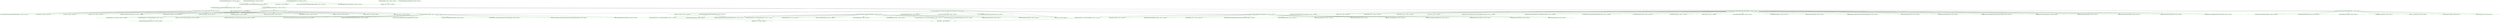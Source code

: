 digraph {
"java.util.ArrayList.<init>().084ba9b73913c7f1774dcc26bc6ad6d7" [shape=box,label="ArrayList.<init>() | calls=8 0 | specs=-1)",color=green,shape=diamond]
"android.os.Bundle.<init>().4723ee7914f78fbfd2408ab6bd75bd8c" [shape=box,label="Bundle.<init>() | calls=1 0 | specs=-1)",color=green,shape=diamond]
"com.karthik.imager.Fragments.DashboardFragment.<init>().61e9336637470f317dbf420950e9ec12" [shape=box,label="DashboardFragment.<init>() | calls=0 1 | specs=-1)",color=green,shape=box]
"com.karthik.imager.Fragments.DetailsFragment.<init>().021456fb09b204b5b6b5f98c26193cea" [shape=box,label="DetailsFragment.<init>() | calls=1 0 | specs=-1)",color=green,shape=diamond]
"com.karthik.imager.DetailsTransition.<init>().394e1c96dadfae9dfe0f4e9ea17df8c9" [shape=box,label="DetailsTransition.<init>() | calls=1 0 | specs=-1)",color=green,shape=diamond]
"android.transition.Fade.<init>().3186aa0d9707858231d77cb21521ace9" [shape=box,label="Fade.<init>() | calls=1 0 | specs=-1)",color=green,shape=diamond]
"android.support.v4.app.Fragment.<init>().82bae5faf3b8f2c9e354d75a5365b792" [shape=box,label="Fragment.<init>() | calls=1 0 | specs=-1)",color=green,shape=diamond]
"android.support.v7.widget.GridLayoutManager$SpanSizeLookup.<init>().177efd7d624ecdd6e04a68b8c5c8daa3" [shape=box,label="GridLayoutManager$SpanSizeLookup.<init>() | calls=9 0 | specs=-1)",color=green,shape=diamond]
"com.google.gson.Gson.<init>().e9e749ca9ffbe3c8b2a014fd9c015ce0" [shape=box,label="Gson.<init>() | calls=6 0 | specs=-1)",color=green,shape=diamond]
"java.lang.Object.<init>().dfab4f0d99f94f824a6db190f40d78c9" [shape=box,label="Object.<init>() | calls=8 0 | specs=-1)",color=green,shape=diamond]
"okhttp3.Request$Builder.<init>().2ad7ca0a95431fe94e9236c2aff1ecd8" [shape=box,label="Request$Builder.<init>() | calls=2 0 | specs=-1)",color=green,shape=diamond]
"com.google.gson.reflect.TypeToken.<init>().1ca07d31f9f0809bff51ccad1105b43e" [shape=box,label="TypeToken.<init>() | calls=2 0 | specs=-1)",color=green,shape=diamond]
"android.support.v7.widget.GridLayoutManager.<init>(android.content.Context,int).e40ba4e13208984b8c30a9de7a94b547" [shape=box,label="GridLayoutManager.<init>(Context,int) | calls=8 0 | specs=-1)",color=green,shape=diamond]
"com.karthik.imager.Fragments.DashboardFragment$1.<init>(com.karthik.imager.Fragments.DashboardFragme.10085a185218676bc01d4c7637ad891a" [shape=box,label="DashboardFragment$1.<init>(DashboardFragment) | calls=2 1 | specs=-1)",color=green,shape=box]
"com.karthik.imager.Fragments.DashboardFragment$2.<init>(com.karthik.imager.Fragments.DashboardFragme.61ae53d000d56093734d95e661812a62" [shape=box,label="DashboardFragment$2.<init>(DashboardFragment) | calls=8 1 | specs=-1)",color=green,shape=box]
"com.karthik.imager.Fragments.DashboardFragment$1$1.<init>(com.karthik.imager.Fragments.DashboardFrag.6119f68eded3befeeeb0143f916a391a" [shape=box,label="DashboardFragment$1$1.<init>(DashboardFragment$1) | calls=1 1 | specs=-1)",color=green,shape=box]
"com.karthik.imager.Fragments.DashboardFragment$1$2.<init>(com.karthik.imager.Fragments.DashboardFrag.e5e1e06eb6ccb2c9a7b3b5e79893d637" [shape=box,label="DashboardFragment$1$2.<init>(DashboardFragment$1) | calls=1 1 | specs=-1)",color=green,shape=box]
"com.karthik.imager.Fragments.DashboardFragment$1$4.<init>(com.karthik.imager.Fragments.DashboardFrag.8bfeabe6a0358dbc6c4efbe53b89cecf" [shape=box,label="DashboardFragment$1$4.<init>(DashboardFragment$1) | calls=1 1 | specs=-1)",color=green,shape=box]
"com.karthik.imager.Fragments.DashboardFragment$1$3.<init>(com.karthik.imager.Fragments.DashboardFrag.bf35f3b296e7417237a293a8c22af1ce" [shape=box,label="DashboardFragment$1$3.<init>(DashboardFragment$1,List) | calls=1 1 | specs=-1)",color=green,shape=box]
"com.karthik.imager.Adapter.<init>(java.util.List,android.content.Context,com.karthik.imager.Recycler.9d13d7fc465d9f1f414888e21ecaebc7" [shape=box,label="Adapter.<init>(List,Context,PhotoClickListner) | calls=8 0 | specs=-1)",color=green,shape=diamond]
"android.os.Handler.<init>(android.os.Looper).0104ab074228917744b3721072dcc236" [shape=box,label="Handler.<init>(Looper) | calls=1 0 | specs=-1)",color=green,shape=diamond]
"com.karthik.imager.APIService.GridItem.<init>(java.lang.String,java.lang.String,java.lang.String,jav.ad02eb6b8676372f9817000481f77b6b" [shape=box,label="GridItem.<init>(String,String,String,String) | calls=8 0 | specs=-1)",color=green,shape=diamond]
"java.lang.String.<init>(byte[],java.lang.String).8caf604f005782c1c28cdc4b00561c29" [shape=box,label="String.<init>(byte[],String) | calls=6 0 | specs=-1)",color=green,shape=diamond]
"com.karthik.imager.Recycler.GridItemDividerDecoration.<init>(java.lang.Class[],android.content.Conte.d64b5f1c528e61537a3df3c4a81d6f04" [shape=box,label="GridItemDividerDecoration.<init>(java.lang.Class[],Context,int,int) | calls=8 0 | specs=-1)",color=green,shape=diamond]
"com.karthik.imager.Fragments.DashboardFragment.access$000(com.karthik.imager.Fragments.DashboardFrag.31c4d19c271a3922772dac6ca3c610a1" [shape=box,label="Context DashboardFragment.access$000(DashboardFragment) | calls=1 0 | specs=-1)",color=green,shape=box]
"com.karthik.imager.Fragments.DashboardFragment.access$100(com.karthik.imager.Fragments.DashboardFrag.225f11b0a45042aa711c4e0d668019bd" [shape=box,label="void DashboardFragment.access$100(DashboardFragment) | calls=3 38 | specs=-1)",color=green,shape=box]
"com.karthik.imager.Fragments.DashboardFragment.access$200(com.karthik.imager.Fragments.DashboardFrag.7dd105c99fe1f1e7069c70225d4ed968" [shape=box,label="Handler DashboardFragment.access$200(DashboardFragment) | calls=2 0 | specs=-1)",color=green,shape=box]
"com.karthik.imager.Fragments.DashboardFragment.access$300(com.karthik.imager.Fragments.DashboardFrag.e5cdf28b00b48c1e95c7d81ae154b261" [shape=box,label="void DashboardFragment.access$300(DashboardFragment,List) | calls=1 14 | specs=-1)",color=green,shape=box]
"java.util.AbstractList.add(java.lang.Object):boolean.ce3e6c9a867dfa80e122e36f380babee" [shape=box,label="boolean AbstractList.add(Object) | calls=8 0 | specs=-1)",color=green,shape=diamond]
"java.util.List.add(java.lang.Object):boolean.1f519c1a96cfab64a2508e720e462124" [shape=box,label="boolean List.add(Object) | calls=8 0 | specs=-1)",color=green,shape=diamond]
"android.support.v7.widget.RecyclerView.addItemDecoration(android.support.v7.widget.RecyclerView$Item.fb61bf0bd85f455d54ec57d20d69f717" [shape=box,label="void RecyclerView.addItemDecoration(RecyclerView$ItemDecoration) | calls=8 0 | specs=-1)",color=green,shape=diamond]
"okhttp3.HttpUrl$Builder.addQueryParameter(java.lang.String,java.lang.String):okhttp3.HttpUrl$Builder.d8126391b22b30dd2a000f95327fbe45" [shape=box,label="HttpUrl$Builder HttpUrl$Builder.addQueryParameter(String,String) | calls=2 0 | specs=-1)",color=green,shape=diamond]
"android.support.v4.app.FragmentTransaction.addSharedElement(android.view.View,java.lang.String):andr.b46015c95539ad348317cdf62438794c" [shape=box,label="FragmentTransaction FragmentTransaction.addSharedElement(View,String) | calls=1 0 | specs=-1)",color=green,shape=diamond]
"android.support.v4.app.FragmentTransaction.addToBackStack(java.lang.String):android.support.v4.app.F.fca12962c8098a874b53f86f08eef264" [shape=box,label="FragmentTransaction FragmentTransaction.addToBackStack(String) | calls=1 0 | specs=-1)",color=green,shape=diamond]
"java.io.InputStream.available():int.721bb539e4958ad2a44ab979c952288b" [shape=box,label="int InputStream.available() | calls=6 0 | specs=-1)",color=green,shape=diamond]
"android.support.v4.app.FragmentManager.beginTransaction():android.support.v4.app.FragmentTransaction.08812e9af686eaf2b1685cb3d48c3ae5" [shape=box,label="FragmentTransaction FragmentManager.beginTransaction() | calls=1 0 | specs=-1)",color=green,shape=diamond]
"butterknife.ButterKnife.bind(java.lang.Object,android.view.View):void.7d61fae7e0c6e0fcf917cea82eab6398" [shape=box,label="void ButterKnife.bind(Object,View) | calls=1 0 | specs=-1)",color=green,shape=diamond]
"okhttp3.Response.body():okhttp3.ResponseBody.a4819b66c35ba70c63418815e19d0f99" [shape=box,label="ResponseBody Response.body() | calls=1 0 | specs=-1)",color=green,shape=diamond]
"okhttp3.HttpUrl$Builder.build():okhttp3.HttpUrl.21be6180aaf36dc0ea2c8d55b1cb6267" [shape=box,label="HttpUrl HttpUrl$Builder.build() | calls=2 0 | specs=-1)",color=green,shape=diamond]
"okhttp3.Request$Builder.build():okhttp3.Request.b4bedd09b919978e3fe5cf679e266df2" [shape=box,label="Request Request$Builder.build() | calls=2 0 | specs=-1)",color=green,shape=diamond]
"okhttp3.ResponseBody.charStream():java.io.Reader.3a313dc76c59d68b18eb825f6f2f853c" [shape=box,label="Reader ResponseBody.charStream() | calls=1 0 | specs=-1)",color=green,shape=diamond]
"java.io.InputStream.close():void.90df012b1368b566ee2dda044e17fccc" [shape=box,label="void InputStream.close() | calls=6 0 | specs=-1)",color=green,shape=diamond]
"okhttp3.ResponseBody.close():void.2cd848622720e62beb78f8cb5399a5cf" [shape=box,label="void ResponseBody.close() | calls=1 0 | specs=-1)",color=green,shape=diamond]
"android.support.v4.app.FragmentTransaction.commit():int.d2c8e903bf272e1294253a55341f178f" [shape=box,label="int FragmentTransaction.commit() | calls=1 0 | specs=-1)",color=green,shape=diamond]
"com.karthik.imager.Fragments.DashboardFragment.convertFiveHunGridItems(java.util.List):void.5d6c73c1a75436da72b5a2835c50e8bf" [shape=box,label="void DashboardFragment.convertFiveHunGridItems(List) | calls=5 25 | specs=-1)",color=green,shape=box]
"com.karthik.imager.Fragments.DashboardFragment.convertUnsplashGridItems(java.util.List):void.06bfed7b9149bcbb965cd036cd8e2105" [shape=box,label="void DashboardFragment.convertUnsplashGridItems(List) | calls=2 13 | specs=-1)",color=green,shape=box]
"okhttp3.Call.enqueue(okhttp3.Callback):void.344e896eb4d58376bb7cf9e1dbe3d6ee" [shape=box,label="void Call.enqueue(Callback) | calls=2 0 | specs=-1)",color=green,shape=diamond]
"com.google.gson.Gson.fromJson(java.io.Reader,java.lang.reflect.Type):java.lang.Object.3352aea004ee919dfce0101b2e746e0e" [shape=box,label="Object Gson.fromJson(Reader,Type) | calls=1 0 | specs=-1)",color=green,shape=diamond]
"com.google.gson.Gson.fromJson(java.lang.String,java.lang.Class):java.lang.Object.6faef0f846e52f2063d2dcf4bb4c26c7" [shape=box,label="Object Gson.fromJson(String,Class) | calls=5 0 | specs=-1)",color=green,shape=diamond]
"java.util.AbstractList.get(int):java.lang.Object.7a3e92c7bb3894920371b1cb88cbf046" [shape=box,label="Object AbstractList.get(int) | calls=1 0 | specs=-1)",color=green,shape=diamond]
"java.util.List.get(int):java.lang.Object.443c15f95e18d3aadc3d478f20fafd92" [shape=box,label="Object List.get(int) | calls=1 0 | specs=-1)",color=green,shape=diamond]
"android.support.v4.app.Fragment.getActivity():android.support.v4.app.FragmentActivity.6ac3f4687b95d4255bfda9cccb6e9be3" [shape=box,label="FragmentActivity Fragment.getActivity() | calls=8 0 | specs=-1)",color=green,shape=diamond]
"android.app.Activity.getApplication():android.app.Application.cef3b86a82df74701bcac5bcfe1c34b5" [shape=box,label="Application Activity.getApplication() | calls=2 0 | specs=-1)",color=green,shape=diamond]
"android.content.ContextWrapper.getAssets():android.content.res.AssetManager.2bbec8f97d256e948a90822ad9485dc0" [shape=box,label="AssetManager ContextWrapper.getAssets() | calls=6 0 | specs=-1)",color=green,shape=diamond]
"com.karthik.imager.Fragments.DashboardFragment.getBestPossibleImage(com.karthik.imager.APIService.Un.37618fd074dc079ae6e2754c20d00b30" [shape=box,label="String DashboardFragment.getBestPossibleImage(Photos) | calls=3 0 | specs=-1)",color=green,shape=box]
"com.karthik.imager.Adapter.getDividedViewHolderClasses():java.lang.Class[].d288131d859269a4ed5ca3e5204cddf4" [shape=box,label="java.lang.Class[] Adapter.getDividedViewHolderClasses() | calls=8 0 | specs=-1)",color=green,shape=diamond]
"com.karthik.imager.Fragments.DashboardFragment.getFivehunService():void.95e14555baf96eca59f9ed49559ecf73" [shape=box,label="void DashboardFragment.getFivehunService() | calls=4 37 | specs=-1)",color=green,shape=box]
"com.karthik.imager.APIService.GridItem.getFullImageUrl():java.lang.String.7439f839e8b439452a24d21cf41c80fa" [shape=box,label="String GridItem.getFullImageUrl() | calls=1 0 | specs=-1)",color=green,shape=diamond]
"com.karthik.imager.APIService.GridItem.getImageUrl():java.lang.String.44654a6d1451106224a2c581db316bb7" [shape=box,label="String GridItem.getImageUrl() | calls=1 0 | specs=-1)",color=green,shape=diamond]
"android.content.Context.getMainLooper():android.os.Looper.5f328ca307c129c181e76c1ab16a8f7e" [shape=box,label="Looper Context.getMainLooper() | calls=1 0 | specs=-1)",color=green,shape=diamond]
"com.karthik.imager.ImagerApp.getOkHttpInstance():okhttp3.OkHttpClient.7b7c112244cf11d1aa30906c22574769" [shape=box,label="OkHttpClient ImagerApp.getOkHttpInstance() | calls=2 0 | specs=-1)",color=green,shape=diamond]
"com.karthik.imager.Fragments.DashboardFragment$2.getSpanSize(int):int.6c8b48e9ba944b864f41c993162855a2" [shape=box,label="int DashboardFragment$2.getSpanSize(int) | calls=0 0 | specs=-1)",color=green,shape=box]
"android.support.v4.app.Fragment.getString(int):java.lang.String.2bec09c6cc569be7d7d2d927c2391539" [shape=box,label="String Fragment.getString(int) | calls=1 0 | specs=-1)",color=green,shape=diamond]
"android.support.v4.app.FragmentActivity.getSupportFragmentManager():android.support.v4.app.FragmentM.a150cf303806debb33e49fe7c1252551" [shape=box,label="FragmentManager FragmentActivity.getSupportFragmentManager() | calls=1 0 | specs=-1)",color=green,shape=diamond]
"com.google.gson.reflect.TypeToken.getType():java.lang.reflect.Type.596b9f730bcc20021a5d3ee1413873b2" [shape=box,label="Type TypeToken.getType() | calls=1 0 | specs=-1)",color=green,shape=diamond]
"com.karthik.imager.Fragments.DashboardFragment.getUnspalashService():void.1d95e477642cb633fc2f7bd244b31f2c" [shape=box,label="void DashboardFragment.getUnspalashService() | calls=1 14 | specs=-1)",color=green,shape=box]
"com.karthik.imager.APIService.GridItem.getUsername():java.lang.String.8fd17b61da301c8b15be76dbb2c51a6a" [shape=box,label="String GridItem.getUsername() | calls=1 0 | specs=-1)",color=green,shape=diamond]
"java.util.Iterator.hasNext():boolean.1c252af30b8bb374665a99eef6b6e02f" [shape=box,label="boolean Iterator.hasNext() | calls=8 0 | specs=-1)",color=green,shape=diamond]
"com.google.common.collect.Iterators$1.hasNext():boolean.d087447ad916955547f0414f8ba16449" [shape=box,label="boolean Iterators$1.hasNext() | calls=8 0 | specs=-1)",color=green,shape=diamond]
"android.view.LayoutInflater.inflate(int,android.view.ViewGroup,boolean):android.view.View.a16c788d0434d6bf1b5122d03d38f21b" [shape=box,label="View LayoutInflater.inflate(int,ViewGroup,boolean) | calls=1 0 | specs=-1)",color=green,shape=diamond]
"okhttp3.Response.isSuccessful():boolean.4af15241c7cb20f52ce174724e5e4d02" [shape=box,label="boolean Response.isSuccessful() | calls=1 0 | specs=-1)",color=green,shape=diamond]
"java.util.AbstractList.iterator():java.util.Iterator.91fb981c2e87d1b0bfe54a85487ad69e" [shape=box,label="Iterator AbstractList.iterator() | calls=8 0 | specs=-1)",color=green,shape=diamond]
"java.util.List.iterator():java.util.Iterator.5bb4fcdff29276de57a7fb02c8b301da" [shape=box,label="Iterator List.iterator() | calls=8 0 | specs=-1)",color=green,shape=diamond]
"com.karthik.imager.Fragments.DashboardFragment.loadData():void.3f372b5ed0b34e4adc64c5b2eb07ed9b" [shape=box,label="void DashboardFragment.loadData() | calls=7 12 | specs=-1)",color=green,shape=box]
"com.karthik.imager.Fragments.DashboardFragment.loadJSONFromAsset():java.lang.String.b6d5833113fc9753d39ea2dbdc824f01" [shape=box,label="String DashboardFragment.loadJSONFromAsset() | calls=5 8 | specs=-1)",color=green,shape=box]
"android.widget.Toast.makeText(android.content.Context,java.lang.CharSequence,int):android.widget.Toa.0ac65e73867bd35c6010fe8c60f15526" [shape=box,label="Toast Toast.makeText(Context,CharSequence,int) | calls=1 0 | specs=-1)",color=green,shape=diamond]
"okhttp3.HttpUrl.newBuilder():okhttp3.HttpUrl$Builder.b03bd0ad48102fc7f74a9f6b96833040" [shape=box,label="HttpUrl$Builder HttpUrl.newBuilder() | calls=2 0 | specs=-1)",color=green,shape=diamond]
"okhttp3.OkHttpClient.newCall(okhttp3.Request):okhttp3.Call.1feaa2ddc4d13c5d28413abb63b79ecc" [shape=box,label="Call OkHttpClient.newCall(Request) | calls=2 0 | specs=-1)",color=green,shape=diamond]
"java.util.Iterator.next():java.lang.Object.a735ffdcebe247c13aded6e9b7d72a29" [shape=box,label="Object Iterator.next() | calls=8 0 | specs=-1)",color=green,shape=diamond]
"com.google.common.collect.Iterators$1.next():java.lang.Object.6b2a09ab61a70f5a7c11eb0fcb726caa" [shape=box,label="Object Iterators$1.next() | calls=8 0 | specs=-1)",color=green,shape=diamond]
"com.karthik.imager.Fragments.DashboardFragment.onCreateView(android.view.LayoutInflater,android.view.c96dc563eae1d7a12d66d444b0e7de30" [shape=box,label="View DashboardFragment.onCreateView(LayoutInflater,ViewGroup,Bundle) | calls=0 33 | specs=-1)",color=green,shape=box]
"com.karthik.imager.Fragments.DashboardFragment$1.onFailure(okhttp3.Call,java.io.IOException):void.9f9515d6f1152c1b00debd5700c84ed0" [shape=box,label="void DashboardFragment$1.onFailure(Call,IOException) | calls=0 4 | specs=-1)",color=green,shape=box]
"com.karthik.imager.Fragments.DashboardFragment.onPhotoClick(android.support.v7.widget.RecyclerView$V.2826823f22fc48ac982ed12754fdaab4" [shape=box,label="void DashboardFragment.onPhotoClick(RecyclerView$ViewHolder,int) | calls=0 23 | specs=-1)",color=green,shape=box]
"com.karthik.imager.Fragments.DashboardFragment$1.onResponse(okhttp3.Call,okhttp3.Response):void.9f6a4a09bcc47ff8c0f0c346597ca264" [shape=box,label="void DashboardFragment$1.onResponse(Call,Response) | calls=0 14 | specs=-1)",color=green,shape=box]
"android.content.res.AssetManager.open(java.lang.String):java.io.InputStream.4886a58bdf282bb92ccc368d6b312538" [shape=box,label="InputStream AssetManager.open(String) | calls=6 0 | specs=-1)",color=green,shape=diamond]
"okhttp3.HttpUrl.parse(java.lang.String):okhttp3.HttpUrl.85f6e52d57413eec96fbcb50bb0efd07" [shape=box,label="HttpUrl HttpUrl.parse(String) | calls=2 0 | specs=-1)",color=green,shape=diamond]
"android.os.Handler.post(java.lang.Runnable):boolean.21d5458ba5b7fb2cccdad5697c351d96" [shape=box,label="boolean Handler.post(Runnable) | calls=2 0 | specs=-1)",color=green,shape=diamond]
"java.lang.Throwable.printStackTrace():void.be5be5c91ae0f8217beaa6a5d8e3fd13" [shape=box,label="void Throwable.printStackTrace() | calls=6 0 | specs=-1)",color=green,shape=diamond]
"android.os.Bundle.putString(java.lang.String,java.lang.String):void.04abcfd1821806c3182c6652245e0cdc" [shape=box,label="void Bundle.putString(String,String) | calls=1 0 | specs=-1)",color=green,shape=diamond]
"java.io.InputStream.read(byte[]):int.e3ac0d847cc69399552b86c19dbfb6e1" [shape=box,label="int InputStream.read(byte[]) | calls=6 0 | specs=-1)",color=green,shape=diamond]
"android.support.v4.app.FragmentTransaction.replace(int,android.support.v4.app.Fragment):android.supp.8df0dcd0516f89b25940bc5bd990be7a" [shape=box,label="FragmentTransaction FragmentTransaction.replace(int,Fragment) | calls=1 0 | specs=-1)",color=green,shape=diamond]
"com.karthik.imager.Fragments.DashboardFragment$1$1.run():void.5c324016d804c3b285d269e926453667" [shape=box,label="void DashboardFragment$1$1.run() | calls=0 42 | specs=-1)",color=green,shape=box]
"com.karthik.imager.Fragments.DashboardFragment$1$3.run():void.ec5b1ad21b91be30e12792fa78d13f81" [shape=box,label="void DashboardFragment$1$3.run() | calls=0 42 | specs=-1)",color=green,shape=box]
"com.karthik.imager.Fragments.DashboardFragment$1$4.run():void.75ec9ad95fb8153339c3496bfca743b5" [shape=box,label="void DashboardFragment$1$4.run() | calls=0 39 | specs=-1)",color=green,shape=box]
"android.support.v7.widget.RecyclerView.setAdapter(android.support.v7.widget.RecyclerView$Adapter):vo.55f4adf9f26bbb0f40b43027fe907ee4" [shape=box,label="void RecyclerView.setAdapter(RecyclerView$Adapter) | calls=8 0 | specs=-1)",color=green,shape=diamond]
"android.support.v4.app.Fragment.setArguments(android.os.Bundle):void.3f24a2cd1b5bbb1773ac16395aac32f1" [shape=box,label="void Fragment.setArguments(Bundle) | calls=1 0 | specs=-1)",color=green,shape=diamond]
"android.support.v4.app.Fragment.setEnterTransition(java.lang.Object):void.4562ec7987bf852f588f1dbf47fd1dcb" [shape=box,label="void Fragment.setEnterTransition(Object) | calls=1 0 | specs=-1)",color=green,shape=diamond]
"android.support.v4.app.Fragment.setExitTransition(java.lang.Object):void.5ecaa3d547188a1919b874715c657a78" [shape=box,label="void Fragment.setExitTransition(Object) | calls=1 0 | specs=-1)",color=green,shape=diamond]
"android.support.v7.widget.RecyclerView.setHasFixedSize(boolean):void.d7a145cb9defbc6b89290363b72b8b2b" [shape=box,label="void RecyclerView.setHasFixedSize(boolean) | calls=8 0 | specs=-1)",color=green,shape=diamond]
"android.support.v7.widget.RecyclerView.setLayoutManager(android.support.v7.widget.RecyclerView$Layou.1af59ca6557407f351dca67f04f20917" [shape=box,label="void RecyclerView.setLayoutManager(RecyclerView$LayoutManager) | calls=8 0 | specs=-1)",color=green,shape=diamond]
"android.support.v4.app.Fragment.setSharedElementEnterTransition(java.lang.Object):void.3b438caad1bd24c88e9c7290f5ab92d1" [shape=box,label="void Fragment.setSharedElementEnterTransition(Object) | calls=1 0 | specs=-1)",color=green,shape=diamond]
"android.support.v4.app.Fragment.setSharedElementReturnTransition(java.lang.Object):void.9f25bcd913c39a3d8948e7a04301b5d6" [shape=box,label="void Fragment.setSharedElementReturnTransition(Object) | calls=1 0 | specs=-1)",color=green,shape=diamond]
"android.support.v7.widget.GridLayoutManager.setSpanSizeLookup(android.support.v7.widget.GridLayoutMa.b480f0d6a4ceff89ae2e5c45f03aaf64" [shape=box,label="void GridLayoutManager.setSpanSizeLookup(GridLayoutManager$SpanSizeLookup) | calls=8 0 | specs=-1)",color=green,shape=diamond]
"com.wang.avi.AVLoadingIndicatorView.setVisibility(int):void.a5505e59e7a42b7f1aa1b970aa35ac63" [shape=box,label="void AVLoadingIndicatorView.setVisibility(int) | calls=8 0 | specs=-1)",color=green,shape=diamond]
"android.widget.Toast.show():void.bf125a92494b461c55ab86821f411044" [shape=box,label="void Toast.show() | calls=1 0 | specs=-1)",color=green,shape=diamond]
"java.util.ArrayList.size():int.16e0032c4c6bbb047bf4a0c023035add" [shape=box,label="int ArrayList.size() | calls=8 0 | specs=-1)",color=green,shape=diamond]
"java.util.List.size():int.356f3d3a15ab19c2108beb77cf26f39a" [shape=box,label="int List.size() | calls=8 0 | specs=-1)",color=green,shape=diamond]
"okhttp3.HttpUrl.toString():java.lang.String.29d19424123d49c4b0980bab27e74a37" [shape=box,label="String HttpUrl.toString() | calls=2 0 | specs=-1)",color=green,shape=diamond]
"okhttp3.Request$Builder.url(java.lang.String):okhttp3.Request$Builder.026c7d987ac10d67799316b01902da40" [shape=box,label="Request$Builder Request$Builder.url(String) | calls=2 0 | specs=-1)",color=green,shape=diamond]
"com.karthik.imager.Fragments.DashboardFragment$1$4.run():void.75ec9ad95fb8153339c3496bfca743b5" -> "com.karthik.imager.Fragments.DashboardFragment.access$100(com.karthik.imager.Fragments.DashboardFrag.225f11b0a45042aa711c4e0d668019bd"
"com.karthik.imager.Fragments.DashboardFragment$1$3.run():void.ec5b1ad21b91be30e12792fa78d13f81" -> "com.karthik.imager.Fragments.DashboardFragment.access$300(com.karthik.imager.Fragments.DashboardFrag.e5cdf28b00b48c1e95c7d81ae154b261"
"com.karthik.imager.Fragments.DashboardFragment$1$3.run():void.ec5b1ad21b91be30e12792fa78d13f81" -> "com.karthik.imager.Fragments.DashboardFragment.access$100(com.karthik.imager.Fragments.DashboardFrag.225f11b0a45042aa711c4e0d668019bd"
"com.karthik.imager.Fragments.DashboardFragment$1$1.run():void.5c324016d804c3b285d269e926453667" -> "android.widget.Toast.show():void.bf125a92494b461c55ab86821f411044"
"com.karthik.imager.Fragments.DashboardFragment$1$1.run():void.5c324016d804c3b285d269e926453667" -> "android.widget.Toast.makeText(android.content.Context,java.lang.CharSequence,int):android.widget.Toa.0ac65e73867bd35c6010fe8c60f15526"
"com.karthik.imager.Fragments.DashboardFragment$1$1.run():void.5c324016d804c3b285d269e926453667" -> "com.karthik.imager.Fragments.DashboardFragment.access$100(com.karthik.imager.Fragments.DashboardFrag.225f11b0a45042aa711c4e0d668019bd"
"com.karthik.imager.Fragments.DashboardFragment$1$1.run():void.5c324016d804c3b285d269e926453667" -> "com.karthik.imager.Fragments.DashboardFragment.access$000(com.karthik.imager.Fragments.DashboardFrag.31c4d19c271a3922772dac6ca3c610a1"
"com.karthik.imager.Fragments.DashboardFragment$1.onResponse(okhttp3.Call,okhttp3.Response):void.9f6a4a09bcc47ff8c0f0c346597ca264" -> "android.os.Handler.post(java.lang.Runnable):boolean.21d5458ba5b7fb2cccdad5697c351d96"
"com.karthik.imager.Fragments.DashboardFragment$1.onResponse(okhttp3.Call,okhttp3.Response):void.9f6a4a09bcc47ff8c0f0c346597ca264" -> "okhttp3.Response.isSuccessful():boolean.4af15241c7cb20f52ce174724e5e4d02"
"com.karthik.imager.Fragments.DashboardFragment$1.onResponse(okhttp3.Call,okhttp3.Response):void.9f6a4a09bcc47ff8c0f0c346597ca264" -> "com.google.gson.reflect.TypeToken.getType():java.lang.reflect.Type.596b9f730bcc20021a5d3ee1413873b2"
"com.karthik.imager.Fragments.DashboardFragment$1.onResponse(okhttp3.Call,okhttp3.Response):void.9f6a4a09bcc47ff8c0f0c346597ca264" -> "com.google.gson.Gson.fromJson(java.io.Reader,java.lang.reflect.Type):java.lang.Object.3352aea004ee919dfce0101b2e746e0e"
"com.karthik.imager.Fragments.DashboardFragment$1.onResponse(okhttp3.Call,okhttp3.Response):void.9f6a4a09bcc47ff8c0f0c346597ca264" -> "okhttp3.ResponseBody.close():void.2cd848622720e62beb78f8cb5399a5cf"
"com.karthik.imager.Fragments.DashboardFragment$1.onResponse(okhttp3.Call,okhttp3.Response):void.9f6a4a09bcc47ff8c0f0c346597ca264" -> "okhttp3.ResponseBody.charStream():java.io.Reader.3a313dc76c59d68b18eb825f6f2f853c"
"com.karthik.imager.Fragments.DashboardFragment$1.onResponse(okhttp3.Call,okhttp3.Response):void.9f6a4a09bcc47ff8c0f0c346597ca264" -> "okhttp3.Response.body():okhttp3.ResponseBody.a4819b66c35ba70c63418815e19d0f99"
"com.karthik.imager.Fragments.DashboardFragment$1.onResponse(okhttp3.Call,okhttp3.Response):void.9f6a4a09bcc47ff8c0f0c346597ca264" -> "com.karthik.imager.Fragments.DashboardFragment.access$200(com.karthik.imager.Fragments.DashboardFrag.7dd105c99fe1f1e7069c70225d4ed968"
"com.karthik.imager.Fragments.DashboardFragment$1.onResponse(okhttp3.Call,okhttp3.Response):void.9f6a4a09bcc47ff8c0f0c346597ca264" -> "com.karthik.imager.Fragments.DashboardFragment$1$3.<init>(com.karthik.imager.Fragments.DashboardFrag.bf35f3b296e7417237a293a8c22af1ce"
"com.karthik.imager.Fragments.DashboardFragment$1.onResponse(okhttp3.Call,okhttp3.Response):void.9f6a4a09bcc47ff8c0f0c346597ca264" -> "com.karthik.imager.Fragments.DashboardFragment$1$4.<init>(com.karthik.imager.Fragments.DashboardFrag.8bfeabe6a0358dbc6c4efbe53b89cecf"
"com.karthik.imager.Fragments.DashboardFragment$1.onResponse(okhttp3.Call,okhttp3.Response):void.9f6a4a09bcc47ff8c0f0c346597ca264" -> "com.karthik.imager.Fragments.DashboardFragment$1$2.<init>(com.karthik.imager.Fragments.DashboardFrag.e5e1e06eb6ccb2c9a7b3b5e79893d637"
"com.karthik.imager.Fragments.DashboardFragment$1.onResponse(okhttp3.Call,okhttp3.Response):void.9f6a4a09bcc47ff8c0f0c346597ca264" -> "com.google.gson.Gson.<init>().e9e749ca9ffbe3c8b2a014fd9c015ce0"
"com.karthik.imager.Fragments.DashboardFragment.onPhotoClick(android.support.v7.widget.RecyclerView$V.2826823f22fc48ac982ed12754fdaab4" -> "android.support.v4.app.Fragment.setSharedElementReturnTransition(java.lang.Object):void.9f25bcd913c39a3d8948e7a04301b5d6"
"com.karthik.imager.Fragments.DashboardFragment.onPhotoClick(android.support.v7.widget.RecyclerView$V.2826823f22fc48ac982ed12754fdaab4" -> "android.support.v4.app.Fragment.setSharedElementEnterTransition(java.lang.Object):void.3b438caad1bd24c88e9c7290f5ab92d1"
"com.karthik.imager.Fragments.DashboardFragment.onPhotoClick(android.support.v7.widget.RecyclerView$V.2826823f22fc48ac982ed12754fdaab4" -> "android.support.v4.app.Fragment.setExitTransition(java.lang.Object):void.5ecaa3d547188a1919b874715c657a78"
"com.karthik.imager.Fragments.DashboardFragment.onPhotoClick(android.support.v7.widget.RecyclerView$V.2826823f22fc48ac982ed12754fdaab4" -> "android.support.v4.app.Fragment.setEnterTransition(java.lang.Object):void.4562ec7987bf852f588f1dbf47fd1dcb"
"com.karthik.imager.Fragments.DashboardFragment.onPhotoClick(android.support.v7.widget.RecyclerView$V.2826823f22fc48ac982ed12754fdaab4" -> "android.support.v4.app.Fragment.setArguments(android.os.Bundle):void.3f24a2cd1b5bbb1773ac16395aac32f1"
"com.karthik.imager.Fragments.DashboardFragment.onPhotoClick(android.support.v7.widget.RecyclerView$V.2826823f22fc48ac982ed12754fdaab4" -> "android.support.v4.app.FragmentTransaction.replace(int,android.support.v4.app.Fragment):android.supp.8df0dcd0516f89b25940bc5bd990be7a"
"com.karthik.imager.Fragments.DashboardFragment.onPhotoClick(android.support.v7.widget.RecyclerView$V.2826823f22fc48ac982ed12754fdaab4" -> "android.os.Bundle.putString(java.lang.String,java.lang.String):void.04abcfd1821806c3182c6652245e0cdc"
"com.karthik.imager.Fragments.DashboardFragment.onPhotoClick(android.support.v7.widget.RecyclerView$V.2826823f22fc48ac982ed12754fdaab4" -> "com.karthik.imager.APIService.GridItem.getUsername():java.lang.String.8fd17b61da301c8b15be76dbb2c51a6a"
"com.karthik.imager.Fragments.DashboardFragment.onPhotoClick(android.support.v7.widget.RecyclerView$V.2826823f22fc48ac982ed12754fdaab4" -> "android.support.v4.app.FragmentActivity.getSupportFragmentManager():android.support.v4.app.FragmentM.a150cf303806debb33e49fe7c1252551"
"com.karthik.imager.Fragments.DashboardFragment.onPhotoClick(android.support.v7.widget.RecyclerView$V.2826823f22fc48ac982ed12754fdaab4" -> "android.support.v4.app.Fragment.getString(int):java.lang.String.2bec09c6cc569be7d7d2d927c2391539"
"com.karthik.imager.Fragments.DashboardFragment.onPhotoClick(android.support.v7.widget.RecyclerView$V.2826823f22fc48ac982ed12754fdaab4" -> "com.karthik.imager.APIService.GridItem.getImageUrl():java.lang.String.44654a6d1451106224a2c581db316bb7"
"com.karthik.imager.Fragments.DashboardFragment.onPhotoClick(android.support.v7.widget.RecyclerView$V.2826823f22fc48ac982ed12754fdaab4" -> "com.karthik.imager.APIService.GridItem.getFullImageUrl():java.lang.String.7439f839e8b439452a24d21cf41c80fa"
"com.karthik.imager.Fragments.DashboardFragment.onPhotoClick(android.support.v7.widget.RecyclerView$V.2826823f22fc48ac982ed12754fdaab4" -> "android.support.v4.app.Fragment.getActivity():android.support.v4.app.FragmentActivity.6ac3f4687b95d4255bfda9cccb6e9be3"
"com.karthik.imager.Fragments.DashboardFragment.onPhotoClick(android.support.v7.widget.RecyclerView$V.2826823f22fc48ac982ed12754fdaab4" -> "java.util.List.get(int):java.lang.Object.443c15f95e18d3aadc3d478f20fafd92"
"com.karthik.imager.Fragments.DashboardFragment.onPhotoClick(android.support.v7.widget.RecyclerView$V.2826823f22fc48ac982ed12754fdaab4" -> "java.util.AbstractList.get(int):java.lang.Object.7a3e92c7bb3894920371b1cb88cbf046"
"com.karthik.imager.Fragments.DashboardFragment.onPhotoClick(android.support.v7.widget.RecyclerView$V.2826823f22fc48ac982ed12754fdaab4" -> "android.support.v4.app.FragmentTransaction.commit():int.d2c8e903bf272e1294253a55341f178f"
"com.karthik.imager.Fragments.DashboardFragment.onPhotoClick(android.support.v7.widget.RecyclerView$V.2826823f22fc48ac982ed12754fdaab4" -> "android.support.v4.app.FragmentManager.beginTransaction():android.support.v4.app.FragmentTransaction.08812e9af686eaf2b1685cb3d48c3ae5"
"com.karthik.imager.Fragments.DashboardFragment.onPhotoClick(android.support.v7.widget.RecyclerView$V.2826823f22fc48ac982ed12754fdaab4" -> "android.support.v4.app.FragmentTransaction.addToBackStack(java.lang.String):android.support.v4.app.F.fca12962c8098a874b53f86f08eef264"
"com.karthik.imager.Fragments.DashboardFragment.onPhotoClick(android.support.v7.widget.RecyclerView$V.2826823f22fc48ac982ed12754fdaab4" -> "android.support.v4.app.FragmentTransaction.addSharedElement(android.view.View,java.lang.String):andr.b46015c95539ad348317cdf62438794c"
"com.karthik.imager.Fragments.DashboardFragment.onPhotoClick(android.support.v7.widget.RecyclerView$V.2826823f22fc48ac982ed12754fdaab4" -> "android.transition.Fade.<init>().3186aa0d9707858231d77cb21521ace9"
"com.karthik.imager.Fragments.DashboardFragment.onPhotoClick(android.support.v7.widget.RecyclerView$V.2826823f22fc48ac982ed12754fdaab4" -> "com.karthik.imager.DetailsTransition.<init>().394e1c96dadfae9dfe0f4e9ea17df8c9"
"com.karthik.imager.Fragments.DashboardFragment.onPhotoClick(android.support.v7.widget.RecyclerView$V.2826823f22fc48ac982ed12754fdaab4" -> "com.karthik.imager.Fragments.DetailsFragment.<init>().021456fb09b204b5b6b5f98c26193cea"
"com.karthik.imager.Fragments.DashboardFragment.onPhotoClick(android.support.v7.widget.RecyclerView$V.2826823f22fc48ac982ed12754fdaab4" -> "android.os.Bundle.<init>().4723ee7914f78fbfd2408ab6bd75bd8c"
"com.karthik.imager.Fragments.DashboardFragment$1.onFailure(okhttp3.Call,java.io.IOException):void.9f9515d6f1152c1b00debd5700c84ed0" -> "android.os.Handler.post(java.lang.Runnable):boolean.21d5458ba5b7fb2cccdad5697c351d96"
"com.karthik.imager.Fragments.DashboardFragment$1.onFailure(okhttp3.Call,java.io.IOException):void.9f9515d6f1152c1b00debd5700c84ed0" -> "com.karthik.imager.Fragments.DashboardFragment.access$200(com.karthik.imager.Fragments.DashboardFrag.7dd105c99fe1f1e7069c70225d4ed968"
"com.karthik.imager.Fragments.DashboardFragment$1.onFailure(okhttp3.Call,java.io.IOException):void.9f9515d6f1152c1b00debd5700c84ed0" -> "com.karthik.imager.Fragments.DashboardFragment$1$1.<init>(com.karthik.imager.Fragments.DashboardFrag.6119f68eded3befeeeb0143f916a391a"
"com.karthik.imager.Fragments.DashboardFragment.onCreateView(android.view.LayoutInflater,android.view.c96dc563eae1d7a12d66d444b0e7de30" -> "com.karthik.imager.Fragments.DashboardFragment.loadData():void.3f372b5ed0b34e4adc64c5b2eb07ed9b"
"com.karthik.imager.Fragments.DashboardFragment.onCreateView(android.view.LayoutInflater,android.view.c96dc563eae1d7a12d66d444b0e7de30" -> "android.view.LayoutInflater.inflate(int,android.view.ViewGroup,boolean):android.view.View.a16c788d0434d6bf1b5122d03d38f21b"
"com.karthik.imager.Fragments.DashboardFragment.onCreateView(android.view.LayoutInflater,android.view.c96dc563eae1d7a12d66d444b0e7de30" -> "com.karthik.imager.Fragments.DashboardFragment.getUnspalashService():void.1d95e477642cb633fc2f7bd244b31f2c"
"com.karthik.imager.Fragments.DashboardFragment.onCreateView(android.view.LayoutInflater,android.view.c96dc563eae1d7a12d66d444b0e7de30" -> "android.content.Context.getMainLooper():android.os.Looper.5f328ca307c129c181e76c1ab16a8f7e"
"com.karthik.imager.Fragments.DashboardFragment.onCreateView(android.view.LayoutInflater,android.view.c96dc563eae1d7a12d66d444b0e7de30" -> "android.support.v4.app.Fragment.getActivity():android.support.v4.app.FragmentActivity.6ac3f4687b95d4255bfda9cccb6e9be3"
"com.karthik.imager.Fragments.DashboardFragment.onCreateView(android.view.LayoutInflater,android.view.c96dc563eae1d7a12d66d444b0e7de30" -> "butterknife.ButterKnife.bind(java.lang.Object,android.view.View):void.7d61fae7e0c6e0fcf917cea82eab6398"
"com.karthik.imager.Fragments.DashboardFragment.onCreateView(android.view.LayoutInflater,android.view.c96dc563eae1d7a12d66d444b0e7de30" -> "android.os.Handler.<init>(android.os.Looper).0104ab074228917744b3721072dcc236"
"com.karthik.imager.Fragments.DashboardFragment.loadJSONFromAsset():java.lang.String.b6d5833113fc9753d39ea2dbdc824f01" -> "java.io.InputStream.read(byte[]):int.e3ac0d847cc69399552b86c19dbfb6e1"
"com.karthik.imager.Fragments.DashboardFragment.loadJSONFromAsset():java.lang.String.b6d5833113fc9753d39ea2dbdc824f01" -> "java.lang.Throwable.printStackTrace():void.be5be5c91ae0f8217beaa6a5d8e3fd13"
"com.karthik.imager.Fragments.DashboardFragment.loadJSONFromAsset():java.lang.String.b6d5833113fc9753d39ea2dbdc824f01" -> "android.content.res.AssetManager.open(java.lang.String):java.io.InputStream.4886a58bdf282bb92ccc368d6b312538"
"com.karthik.imager.Fragments.DashboardFragment.loadJSONFromAsset():java.lang.String.b6d5833113fc9753d39ea2dbdc824f01" -> "android.content.ContextWrapper.getAssets():android.content.res.AssetManager.2bbec8f97d256e948a90822ad9485dc0"
"com.karthik.imager.Fragments.DashboardFragment.loadJSONFromAsset():java.lang.String.b6d5833113fc9753d39ea2dbdc824f01" -> "android.support.v4.app.Fragment.getActivity():android.support.v4.app.FragmentActivity.6ac3f4687b95d4255bfda9cccb6e9be3"
"com.karthik.imager.Fragments.DashboardFragment.loadJSONFromAsset():java.lang.String.b6d5833113fc9753d39ea2dbdc824f01" -> "java.io.InputStream.close():void.90df012b1368b566ee2dda044e17fccc"
"com.karthik.imager.Fragments.DashboardFragment.loadJSONFromAsset():java.lang.String.b6d5833113fc9753d39ea2dbdc824f01" -> "java.io.InputStream.available():int.721bb539e4958ad2a44ab979c952288b"
"com.karthik.imager.Fragments.DashboardFragment.loadJSONFromAsset():java.lang.String.b6d5833113fc9753d39ea2dbdc824f01" -> "java.lang.String.<init>(byte[],java.lang.String).8caf604f005782c1c28cdc4b00561c29"
"com.karthik.imager.Fragments.DashboardFragment.loadData():void.3f372b5ed0b34e4adc64c5b2eb07ed9b" -> "com.wang.avi.AVLoadingIndicatorView.setVisibility(int):void.a5505e59e7a42b7f1aa1b970aa35ac63"
"com.karthik.imager.Fragments.DashboardFragment.loadData():void.3f372b5ed0b34e4adc64c5b2eb07ed9b" -> "android.support.v7.widget.GridLayoutManager.setSpanSizeLookup(android.support.v7.widget.GridLayoutMa.b480f0d6a4ceff89ae2e5c45f03aaf64"
"com.karthik.imager.Fragments.DashboardFragment.loadData():void.3f372b5ed0b34e4adc64c5b2eb07ed9b" -> "android.support.v7.widget.RecyclerView.setLayoutManager(android.support.v7.widget.RecyclerView$Layou.1af59ca6557407f351dca67f04f20917"
"com.karthik.imager.Fragments.DashboardFragment.loadData():void.3f372b5ed0b34e4adc64c5b2eb07ed9b" -> "android.support.v7.widget.RecyclerView.setHasFixedSize(boolean):void.d7a145cb9defbc6b89290363b72b8b2b"
"com.karthik.imager.Fragments.DashboardFragment.loadData():void.3f372b5ed0b34e4adc64c5b2eb07ed9b" -> "android.support.v7.widget.RecyclerView.setAdapter(android.support.v7.widget.RecyclerView$Adapter):vo.55f4adf9f26bbb0f40b43027fe907ee4"
"com.karthik.imager.Fragments.DashboardFragment.loadData():void.3f372b5ed0b34e4adc64c5b2eb07ed9b" -> "com.karthik.imager.Adapter.getDividedViewHolderClasses():java.lang.Class[].d288131d859269a4ed5ca3e5204cddf4"
"com.karthik.imager.Fragments.DashboardFragment.loadData():void.3f372b5ed0b34e4adc64c5b2eb07ed9b" -> "android.support.v7.widget.RecyclerView.addItemDecoration(android.support.v7.widget.RecyclerView$Item.fb61bf0bd85f455d54ec57d20d69f717"
"com.karthik.imager.Fragments.DashboardFragment.loadData():void.3f372b5ed0b34e4adc64c5b2eb07ed9b" -> "com.karthik.imager.Recycler.GridItemDividerDecoration.<init>(java.lang.Class[],android.content.Conte.d64b5f1c528e61537a3df3c4a81d6f04"
"com.karthik.imager.Fragments.DashboardFragment.loadData():void.3f372b5ed0b34e4adc64c5b2eb07ed9b" -> "com.karthik.imager.Adapter.<init>(java.util.List,android.content.Context,com.karthik.imager.Recycler.9d13d7fc465d9f1f414888e21ecaebc7"
"com.karthik.imager.Fragments.DashboardFragment.loadData():void.3f372b5ed0b34e4adc64c5b2eb07ed9b" -> "com.karthik.imager.Fragments.DashboardFragment$2.<init>(com.karthik.imager.Fragments.DashboardFragme.61ae53d000d56093734d95e661812a62"
"com.karthik.imager.Fragments.DashboardFragment.loadData():void.3f372b5ed0b34e4adc64c5b2eb07ed9b" -> "android.support.v7.widget.GridLayoutManager.<init>(android.content.Context,int).e40ba4e13208984b8c30a9de7a94b547"
"com.karthik.imager.Fragments.DashboardFragment.getUnspalashService():void.1d95e477642cb633fc2f7bd244b31f2c" -> "okhttp3.Request$Builder.url(java.lang.String):okhttp3.Request$Builder.026c7d987ac10d67799316b01902da40"
"com.karthik.imager.Fragments.DashboardFragment.getUnspalashService():void.1d95e477642cb633fc2f7bd244b31f2c" -> "okhttp3.HttpUrl.toString():java.lang.String.29d19424123d49c4b0980bab27e74a37"
"com.karthik.imager.Fragments.DashboardFragment.getUnspalashService():void.1d95e477642cb633fc2f7bd244b31f2c" -> "okhttp3.HttpUrl.parse(java.lang.String):okhttp3.HttpUrl.85f6e52d57413eec96fbcb50bb0efd07"
"com.karthik.imager.Fragments.DashboardFragment.getUnspalashService():void.1d95e477642cb633fc2f7bd244b31f2c" -> "okhttp3.OkHttpClient.newCall(okhttp3.Request):okhttp3.Call.1feaa2ddc4d13c5d28413abb63b79ecc"
"com.karthik.imager.Fragments.DashboardFragment.getUnspalashService():void.1d95e477642cb633fc2f7bd244b31f2c" -> "okhttp3.HttpUrl.newBuilder():okhttp3.HttpUrl$Builder.b03bd0ad48102fc7f74a9f6b96833040"
"com.karthik.imager.Fragments.DashboardFragment.getUnspalashService():void.1d95e477642cb633fc2f7bd244b31f2c" -> "com.karthik.imager.ImagerApp.getOkHttpInstance():okhttp3.OkHttpClient.7b7c112244cf11d1aa30906c22574769"
"com.karthik.imager.Fragments.DashboardFragment.getUnspalashService():void.1d95e477642cb633fc2f7bd244b31f2c" -> "android.app.Activity.getApplication():android.app.Application.cef3b86a82df74701bcac5bcfe1c34b5"
"com.karthik.imager.Fragments.DashboardFragment.getUnspalashService():void.1d95e477642cb633fc2f7bd244b31f2c" -> "okhttp3.Call.enqueue(okhttp3.Callback):void.344e896eb4d58376bb7cf9e1dbe3d6ee"
"com.karthik.imager.Fragments.DashboardFragment.getUnspalashService():void.1d95e477642cb633fc2f7bd244b31f2c" -> "okhttp3.Request$Builder.build():okhttp3.Request.b4bedd09b919978e3fe5cf679e266df2"
"com.karthik.imager.Fragments.DashboardFragment.getUnspalashService():void.1d95e477642cb633fc2f7bd244b31f2c" -> "okhttp3.HttpUrl$Builder.build():okhttp3.HttpUrl.21be6180aaf36dc0ea2c8d55b1cb6267"
"com.karthik.imager.Fragments.DashboardFragment.getUnspalashService():void.1d95e477642cb633fc2f7bd244b31f2c" -> "okhttp3.HttpUrl$Builder.addQueryParameter(java.lang.String,java.lang.String):okhttp3.HttpUrl$Builder.d8126391b22b30dd2a000f95327fbe45"
"com.karthik.imager.Fragments.DashboardFragment.getUnspalashService():void.1d95e477642cb633fc2f7bd244b31f2c" -> "com.karthik.imager.Fragments.DashboardFragment$1.<init>(com.karthik.imager.Fragments.DashboardFragme.10085a185218676bc01d4c7637ad891a"
"com.karthik.imager.Fragments.DashboardFragment.getUnspalashService():void.1d95e477642cb633fc2f7bd244b31f2c" -> "okhttp3.Request$Builder.<init>().2ad7ca0a95431fe94e9236c2aff1ecd8"
"com.karthik.imager.Fragments.DashboardFragment.getFivehunService():void.95e14555baf96eca59f9ed49559ecf73" -> "com.karthik.imager.Fragments.DashboardFragment.loadJSONFromAsset():java.lang.String.b6d5833113fc9753d39ea2dbdc824f01"
"com.karthik.imager.Fragments.DashboardFragment.getFivehunService():void.95e14555baf96eca59f9ed49559ecf73" -> "com.google.gson.Gson.fromJson(java.lang.String,java.lang.Class):java.lang.Object.6faef0f846e52f2063d2dcf4bb4c26c7"
"com.karthik.imager.Fragments.DashboardFragment.getFivehunService():void.95e14555baf96eca59f9ed49559ecf73" -> "com.karthik.imager.Fragments.DashboardFragment.convertFiveHunGridItems(java.util.List):void.5d6c73c1a75436da72b5a2835c50e8bf"
"com.karthik.imager.Fragments.DashboardFragment.getFivehunService():void.95e14555baf96eca59f9ed49559ecf73" -> "com.google.gson.Gson.<init>().e9e749ca9ffbe3c8b2a014fd9c015ce0"
"com.karthik.imager.Fragments.DashboardFragment.convertUnsplashGridItems(java.util.List):void.06bfed7b9149bcbb965cd036cd8e2105" -> "java.util.List.size():int.356f3d3a15ab19c2108beb77cf26f39a"
"com.karthik.imager.Fragments.DashboardFragment.convertUnsplashGridItems(java.util.List):void.06bfed7b9149bcbb965cd036cd8e2105" -> "java.util.ArrayList.size():int.16e0032c4c6bbb047bf4a0c023035add"
"com.karthik.imager.Fragments.DashboardFragment.convertUnsplashGridItems(java.util.List):void.06bfed7b9149bcbb965cd036cd8e2105" -> "com.google.common.collect.Iterators$1.next():java.lang.Object.6b2a09ab61a70f5a7c11eb0fcb726caa"
"com.karthik.imager.Fragments.DashboardFragment.convertUnsplashGridItems(java.util.List):void.06bfed7b9149bcbb965cd036cd8e2105" -> "java.util.Iterator.next():java.lang.Object.a735ffdcebe247c13aded6e9b7d72a29"
"com.karthik.imager.Fragments.DashboardFragment.convertUnsplashGridItems(java.util.List):void.06bfed7b9149bcbb965cd036cd8e2105" -> "java.util.List.iterator():java.util.Iterator.5bb4fcdff29276de57a7fb02c8b301da"
"com.karthik.imager.Fragments.DashboardFragment.convertUnsplashGridItems(java.util.List):void.06bfed7b9149bcbb965cd036cd8e2105" -> "java.util.AbstractList.iterator():java.util.Iterator.91fb981c2e87d1b0bfe54a85487ad69e"
"com.karthik.imager.Fragments.DashboardFragment.convertUnsplashGridItems(java.util.List):void.06bfed7b9149bcbb965cd036cd8e2105" -> "com.google.common.collect.Iterators$1.hasNext():boolean.d087447ad916955547f0414f8ba16449"
"com.karthik.imager.Fragments.DashboardFragment.convertUnsplashGridItems(java.util.List):void.06bfed7b9149bcbb965cd036cd8e2105" -> "java.util.Iterator.hasNext():boolean.1c252af30b8bb374665a99eef6b6e02f"
"com.karthik.imager.Fragments.DashboardFragment.convertUnsplashGridItems(java.util.List):void.06bfed7b9149bcbb965cd036cd8e2105" -> "com.karthik.imager.Fragments.DashboardFragment.getBestPossibleImage(com.karthik.imager.APIService.Un.37618fd074dc079ae6e2754c20d00b30"
"com.karthik.imager.Fragments.DashboardFragment.convertUnsplashGridItems(java.util.List):void.06bfed7b9149bcbb965cd036cd8e2105" -> "java.util.List.add(java.lang.Object):boolean.1f519c1a96cfab64a2508e720e462124"
"com.karthik.imager.Fragments.DashboardFragment.convertUnsplashGridItems(java.util.List):void.06bfed7b9149bcbb965cd036cd8e2105" -> "java.util.AbstractList.add(java.lang.Object):boolean.ce3e6c9a867dfa80e122e36f380babee"
"com.karthik.imager.Fragments.DashboardFragment.convertUnsplashGridItems(java.util.List):void.06bfed7b9149bcbb965cd036cd8e2105" -> "com.karthik.imager.APIService.GridItem.<init>(java.lang.String,java.lang.String,java.lang.String,jav.ad02eb6b8676372f9817000481f77b6b"
"com.karthik.imager.Fragments.DashboardFragment.convertUnsplashGridItems(java.util.List):void.06bfed7b9149bcbb965cd036cd8e2105" -> "java.util.ArrayList.<init>().084ba9b73913c7f1774dcc26bc6ad6d7"
"com.karthik.imager.Fragments.DashboardFragment.convertFiveHunGridItems(java.util.List):void.5d6c73c1a75436da72b5a2835c50e8bf" -> "java.util.List.size():int.356f3d3a15ab19c2108beb77cf26f39a"
"com.karthik.imager.Fragments.DashboardFragment.convertFiveHunGridItems(java.util.List):void.5d6c73c1a75436da72b5a2835c50e8bf" -> "java.util.ArrayList.size():int.16e0032c4c6bbb047bf4a0c023035add"
"com.karthik.imager.Fragments.DashboardFragment.convertFiveHunGridItems(java.util.List):void.5d6c73c1a75436da72b5a2835c50e8bf" -> "com.google.common.collect.Iterators$1.next():java.lang.Object.6b2a09ab61a70f5a7c11eb0fcb726caa"
"com.karthik.imager.Fragments.DashboardFragment.convertFiveHunGridItems(java.util.List):void.5d6c73c1a75436da72b5a2835c50e8bf" -> "java.util.Iterator.next():java.lang.Object.a735ffdcebe247c13aded6e9b7d72a29"
"com.karthik.imager.Fragments.DashboardFragment.convertFiveHunGridItems(java.util.List):void.5d6c73c1a75436da72b5a2835c50e8bf" -> "com.karthik.imager.Fragments.DashboardFragment.loadData():void.3f372b5ed0b34e4adc64c5b2eb07ed9b"
"com.karthik.imager.Fragments.DashboardFragment.convertFiveHunGridItems(java.util.List):void.5d6c73c1a75436da72b5a2835c50e8bf" -> "java.util.List.iterator():java.util.Iterator.5bb4fcdff29276de57a7fb02c8b301da"
"com.karthik.imager.Fragments.DashboardFragment.convertFiveHunGridItems(java.util.List):void.5d6c73c1a75436da72b5a2835c50e8bf" -> "java.util.AbstractList.iterator():java.util.Iterator.91fb981c2e87d1b0bfe54a85487ad69e"
"com.karthik.imager.Fragments.DashboardFragment.convertFiveHunGridItems(java.util.List):void.5d6c73c1a75436da72b5a2835c50e8bf" -> "com.google.common.collect.Iterators$1.hasNext():boolean.d087447ad916955547f0414f8ba16449"
"com.karthik.imager.Fragments.DashboardFragment.convertFiveHunGridItems(java.util.List):void.5d6c73c1a75436da72b5a2835c50e8bf" -> "java.util.Iterator.hasNext():boolean.1c252af30b8bb374665a99eef6b6e02f"
"com.karthik.imager.Fragments.DashboardFragment.convertFiveHunGridItems(java.util.List):void.5d6c73c1a75436da72b5a2835c50e8bf" -> "java.util.List.add(java.lang.Object):boolean.1f519c1a96cfab64a2508e720e462124"
"com.karthik.imager.Fragments.DashboardFragment.convertFiveHunGridItems(java.util.List):void.5d6c73c1a75436da72b5a2835c50e8bf" -> "java.util.AbstractList.add(java.lang.Object):boolean.ce3e6c9a867dfa80e122e36f380babee"
"com.karthik.imager.Fragments.DashboardFragment.convertFiveHunGridItems(java.util.List):void.5d6c73c1a75436da72b5a2835c50e8bf" -> "com.karthik.imager.APIService.GridItem.<init>(java.lang.String,java.lang.String,java.lang.String,jav.ad02eb6b8676372f9817000481f77b6b"
"com.karthik.imager.Fragments.DashboardFragment.convertFiveHunGridItems(java.util.List):void.5d6c73c1a75436da72b5a2835c50e8bf" -> "java.util.ArrayList.<init>().084ba9b73913c7f1774dcc26bc6ad6d7"
"com.karthik.imager.Fragments.DashboardFragment.access$300(com.karthik.imager.Fragments.DashboardFrag.e5cdf28b00b48c1e95c7d81ae154b261" -> "com.karthik.imager.Fragments.DashboardFragment.convertUnsplashGridItems(java.util.List):void.06bfed7b9149bcbb965cd036cd8e2105"
"com.karthik.imager.Fragments.DashboardFragment.access$100(com.karthik.imager.Fragments.DashboardFrag.225f11b0a45042aa711c4e0d668019bd" -> "com.karthik.imager.Fragments.DashboardFragment.getFivehunService():void.95e14555baf96eca59f9ed49559ecf73"
"com.karthik.imager.Fragments.DashboardFragment$1$3.<init>(com.karthik.imager.Fragments.DashboardFrag.bf35f3b296e7417237a293a8c22af1ce" -> "java.lang.Object.<init>().dfab4f0d99f94f824a6db190f40d78c9"
"com.karthik.imager.Fragments.DashboardFragment$1$4.<init>(com.karthik.imager.Fragments.DashboardFrag.8bfeabe6a0358dbc6c4efbe53b89cecf" -> "java.lang.Object.<init>().dfab4f0d99f94f824a6db190f40d78c9"
"com.karthik.imager.Fragments.DashboardFragment$1$2.<init>(com.karthik.imager.Fragments.DashboardFrag.e5e1e06eb6ccb2c9a7b3b5e79893d637" -> "com.google.gson.reflect.TypeToken.<init>().1ca07d31f9f0809bff51ccad1105b43e"
"com.karthik.imager.Fragments.DashboardFragment$1$1.<init>(com.karthik.imager.Fragments.DashboardFrag.6119f68eded3befeeeb0143f916a391a" -> "java.lang.Object.<init>().dfab4f0d99f94f824a6db190f40d78c9"
"com.karthik.imager.Fragments.DashboardFragment$2.<init>(com.karthik.imager.Fragments.DashboardFragme.61ae53d000d56093734d95e661812a62" -> "android.support.v7.widget.GridLayoutManager$SpanSizeLookup.<init>().177efd7d624ecdd6e04a68b8c5c8daa3"
"com.karthik.imager.Fragments.DashboardFragment$1.<init>(com.karthik.imager.Fragments.DashboardFragme.10085a185218676bc01d4c7637ad891a" -> "java.lang.Object.<init>().dfab4f0d99f94f824a6db190f40d78c9"
"com.karthik.imager.Fragments.DashboardFragment.<init>().61e9336637470f317dbf420950e9ec12" -> "android.support.v4.app.Fragment.<init>().82bae5faf3b8f2c9e354d75a5365b792"
}
